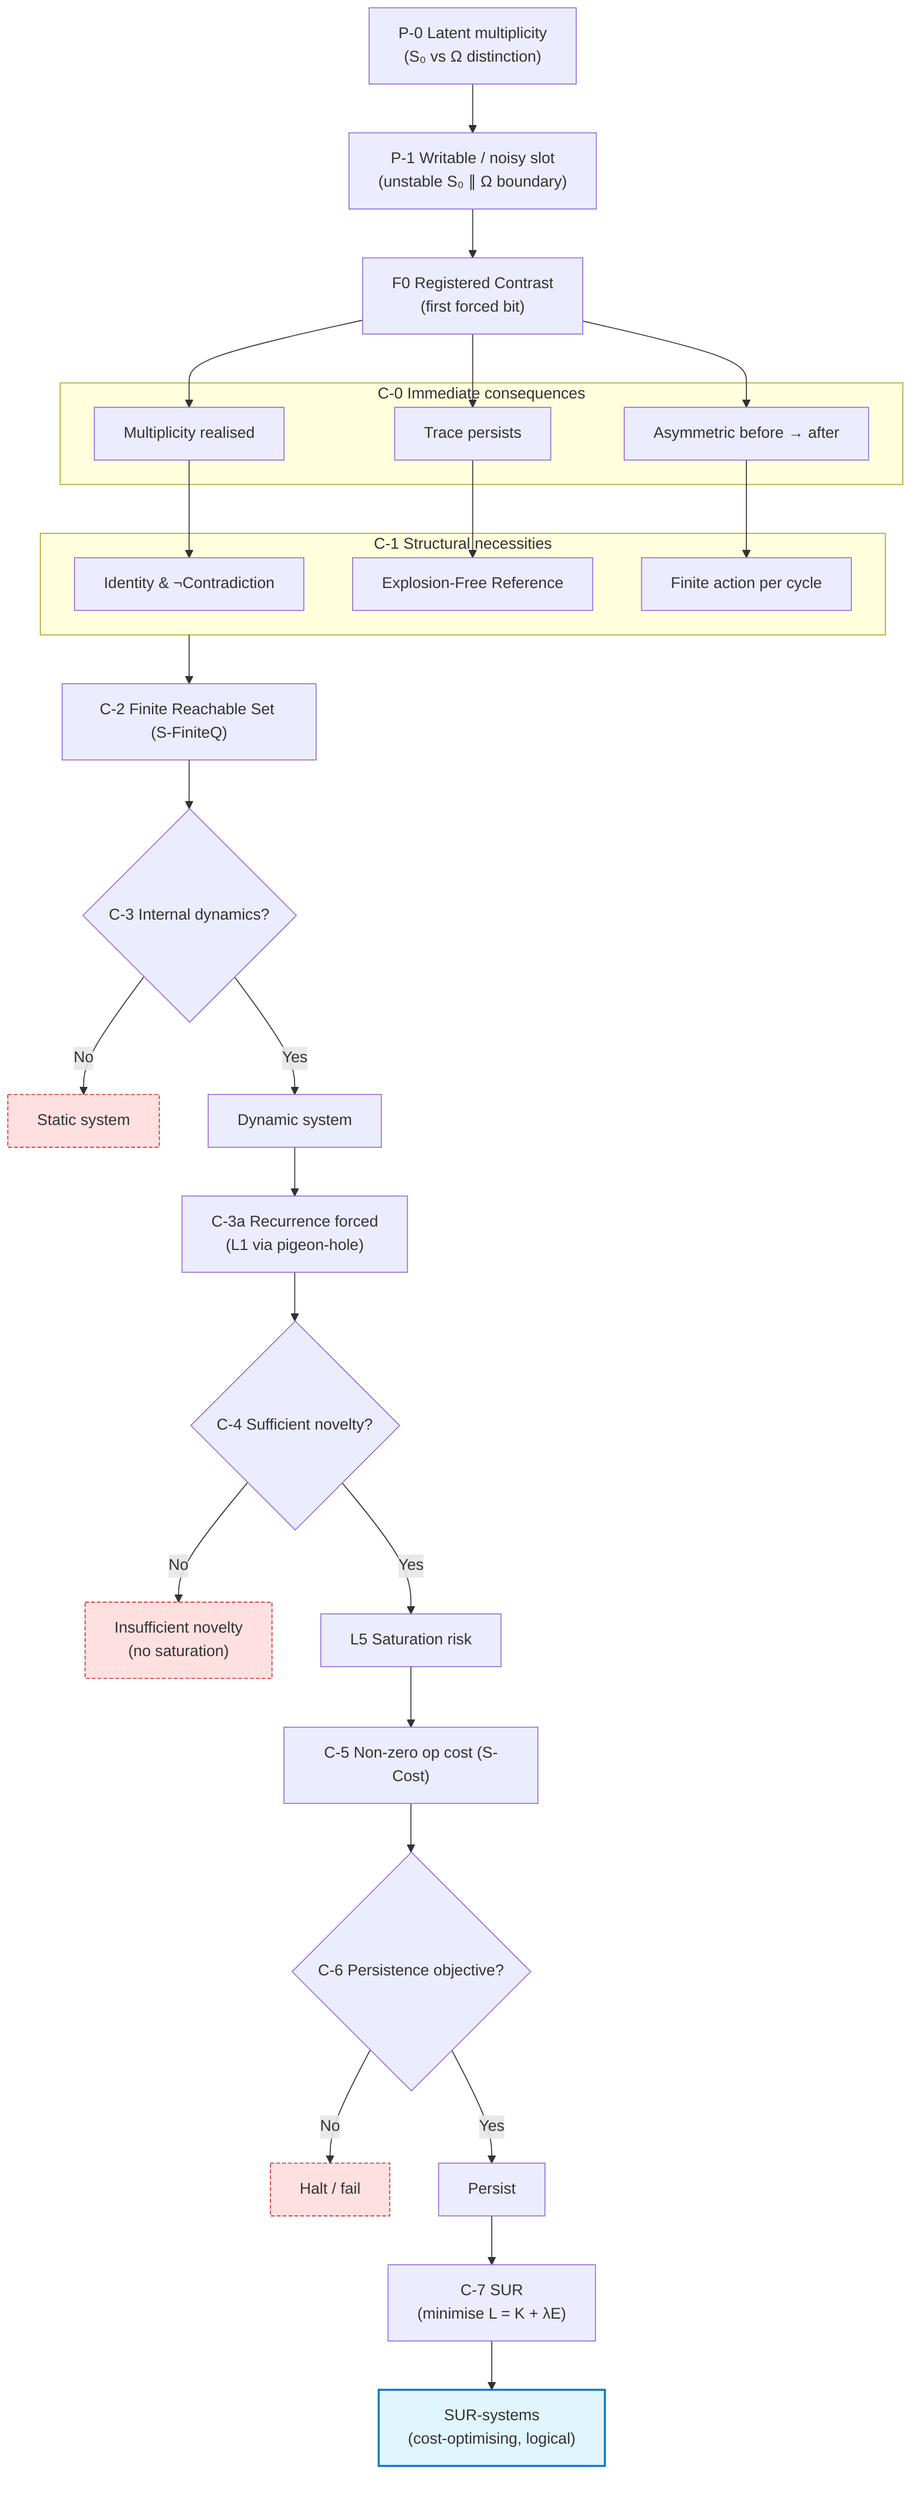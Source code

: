 flowchart TD
    %% ───────── PRE-INTERFACE LAYERS ─────────
    P0["P-0 Latent multiplicity<br/>(S₀ vs Ω distinction)"]
    P1["P-1 Writable / noisy slot<br/>(unstable S₀ ∥ Ω boundary)"]
    P0 --> P1

    %% ───────── EVENT ─────────
    F0["F0 Registered Contrast<br/>(first forced bit)"]
    P1 --> F0

    %% ───────── IMMEDIATE CONSEQUENCES ─────────
    subgraph C0["C-0 Immediate consequences"]
        C0_1["Multiplicity realised"]
        C0_2["Trace persists"]
        C0_3["Asymmetric before → after"]
    end
    F0 --> C0_1
    F0 --> C0_2
    F0 --> C0_3

    %% ───────── STRUCTURAL NECESSITIES ─────────
    subgraph C1["C-1 Structural necessities"]
        L1stub["Identity & ¬Contradiction"]
        EFR["Explosion-Free Reference"]
        FA["Finite action per cycle"]
    end
    C0_1 --> L1stub
    C0_2 --> EFR
    C0_3 --> FA

    %% ───────── FINITE REACHABLE SET ─────────
    FRS["C-2 Finite Reachable Set (S-FiniteQ)"]
    C1 --> FRS

    %% ───────── DYNAMICS BRANCH ─────────
    DYN{"C-3 Internal dynamics?"}
    FRS --> DYN
    STAT["Static system"]
    DYNyes["Dynamic system"]
    DYN -- No --> STAT
    DYN -- Yes --> DYNyes

    %% ───────── RECURRENCE (L1 realisation) ─────────
    REC["C-3a Recurrence forced<br/>(L1 via pigeon-hole)"]
    DYNyes --> REC

    %% ───────── NOVELTY BRANCH ─────────
    NOVEL{"C-4 Sufficient novelty?"}
    REC --> NOVEL
    LOWNOV["Insufficient novelty<br/>(no saturation)"]
    SATRISK["L5 Saturation risk"]
    NOVEL -- No --> LOWNOV
    NOVEL -- Yes --> SATRISK

    %% ───────── COST NECESSITY ─────────
    COST["C-5 Non-zero op cost (S-Cost)"]
    SATRISK --> COST

    %% ───────── PERSISTENCE BRANCH ─────────
    PERS{"C-6 Persistence objective?"}
    COST --> PERS
    HALT["Halt / fail"]
    YESPO["Persist"]
    PERS -- No --> HALT
    PERS -- Yes --> YESPO

    %% ───────── SUR OPTIMISATION ─────────
    SUR["C-7 SUR<br/>(minimise L = K + λE)"]
    YESPO --> SUR

    %% ───────── FINAL CLASS ─────────
    FINAL["SUR-systems<br/>(cost-optimising, logical)"]
    SUR --> FINAL

    %% Styling
    classDef final fill:#e1f5fe,stroke:#0277bd,stroke-width:2px;
    classDef dead  fill:#ffe0e0,stroke:#d32f2f,stroke-width:1px,stroke-dasharray:4 2;
    class FINAL final
    class HALT,LOWNOV,STAT dead